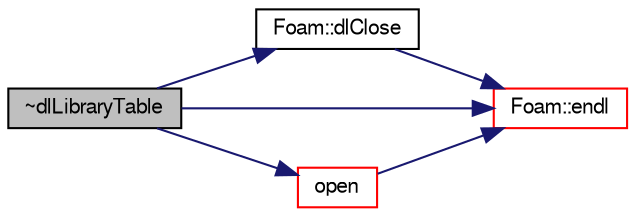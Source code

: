 digraph "~dlLibraryTable"
{
  bgcolor="transparent";
  edge [fontname="FreeSans",fontsize="10",labelfontname="FreeSans",labelfontsize="10"];
  node [fontname="FreeSans",fontsize="10",shape=record];
  rankdir="LR";
  Node4 [label="~dlLibraryTable",height=0.2,width=0.4,color="black", fillcolor="grey75", style="filled", fontcolor="black"];
  Node4 -> Node5 [color="midnightblue",fontsize="10",style="solid",fontname="FreeSans"];
  Node5 [label="Foam::dlClose",height=0.2,width=0.4,color="black",URL="$a21124.html#a441a60ac6f348d68c1734f3be1dab07f",tooltip="Close a dlopened library using handle. Return true if successful. "];
  Node5 -> Node6 [color="midnightblue",fontsize="10",style="solid",fontname="FreeSans"];
  Node6 [label="Foam::endl",height=0.2,width=0.4,color="red",URL="$a21124.html#a2db8fe02a0d3909e9351bb4275b23ce4",tooltip="Add newline and flush stream. "];
  Node4 -> Node6 [color="midnightblue",fontsize="10",style="solid",fontname="FreeSans"];
  Node4 -> Node8 [color="midnightblue",fontsize="10",style="solid",fontname="FreeSans"];
  Node8 [label="open",height=0.2,width=0.4,color="red",URL="$a26066.html#a00b80852f2382ac0cd2778bfd7b0f16c",tooltip="Open the named library, optionally with warnings if problems occur. "];
  Node8 -> Node6 [color="midnightblue",fontsize="10",style="solid",fontname="FreeSans"];
}
